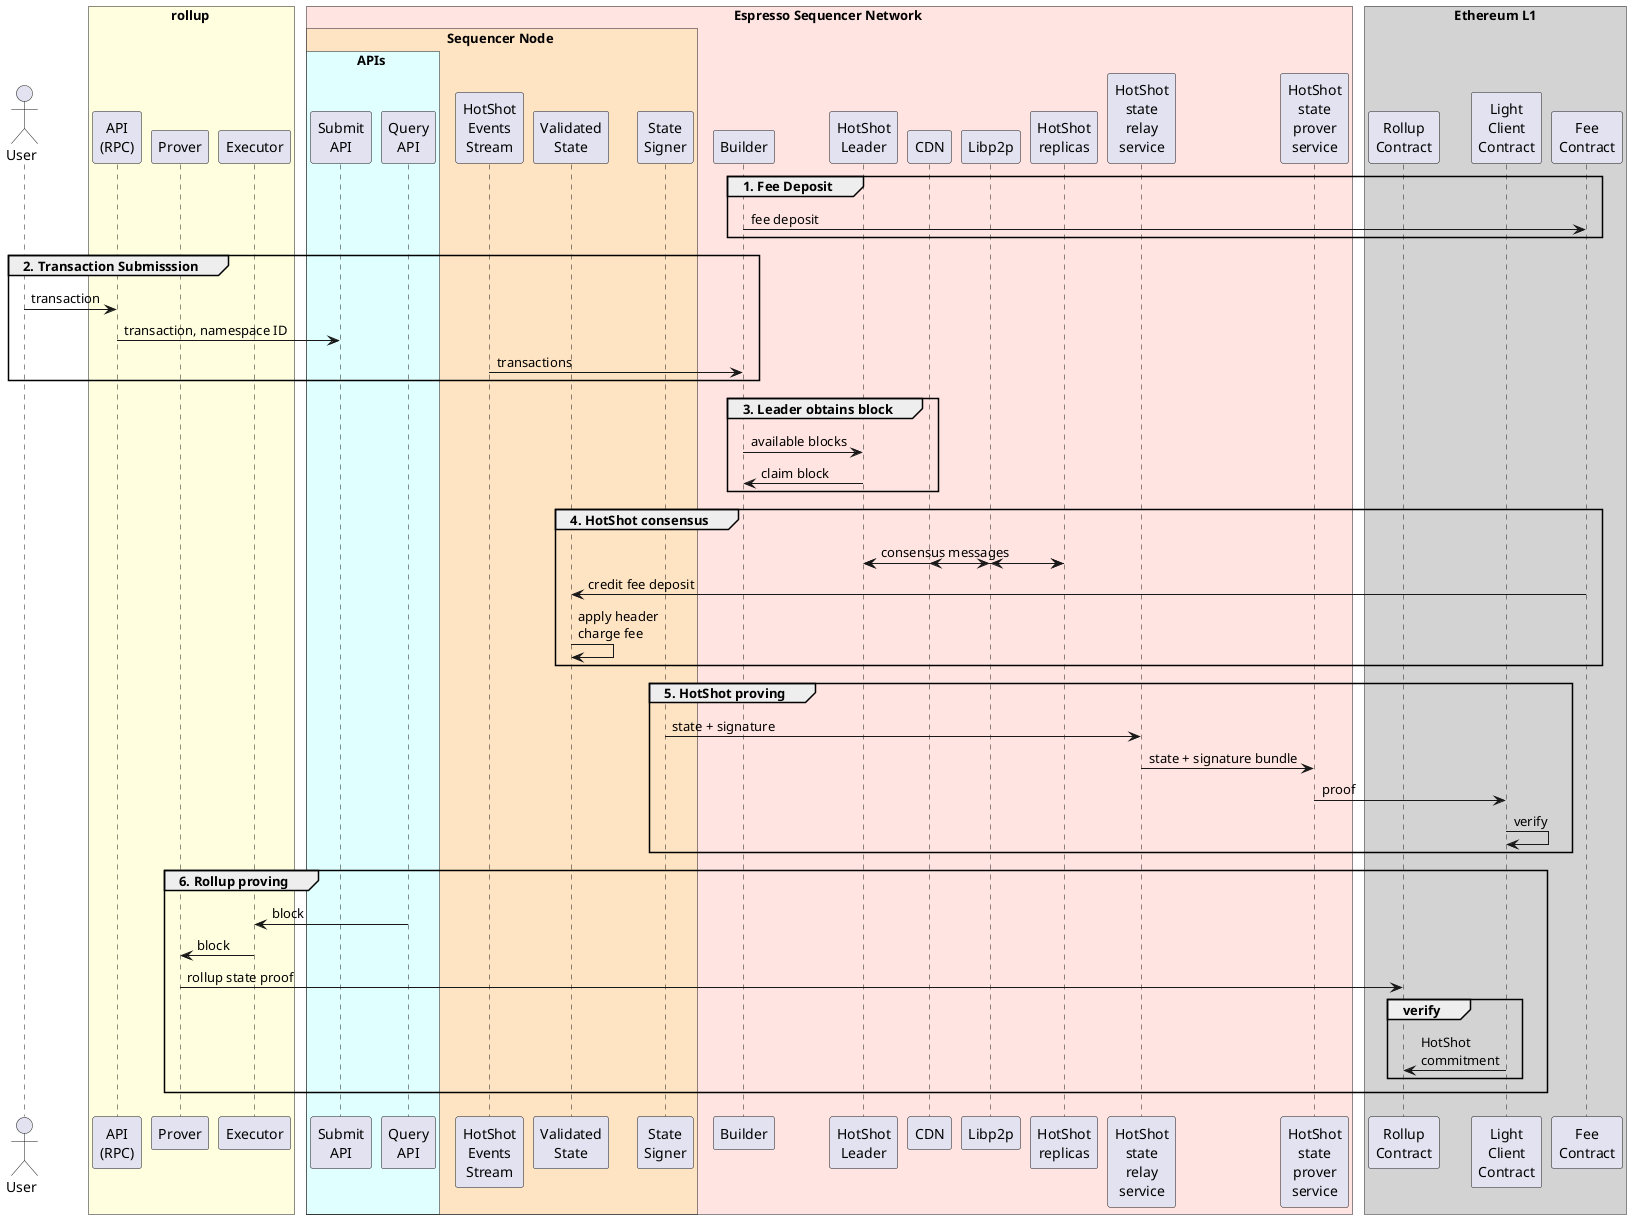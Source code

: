 @startuml
!pragma teoz true
actor User

box rollup #LightYellow
    participant "API\n(RPC)" as rpc
    participant "Prover" as rprover
    participant "Executor" as executor
end box

box Espresso Sequencer Network #MistyRose
    box Sequencer Node #Bisque
        box APIs #LightCyan
            participant "Submit\nAPI" as submit
            participant "Query\nAPI" as query
        end box
        participant "HotShot\nEvents\nStream" as events
        participant "Validated\nState" as ValidatedState
        participant "State\nSigner" as signer
    end box

    participant Builder
    participant "HotShot\nLeader" as leader
    participant CDN
    participant Libp2p
    participant "HotShot\nreplicas" as replicas
    participant "HotShot\nstate\nrelay\nservice" as relay
    participant "HotShot\nstate\nprover\nservice" as prover
end box

box "Ethereum L1" #LightGrey
    participant "Rollup\nContract" as RC
    participant "Light\nClient\nContract" as LC
    participant "Fee\nContract" as fee
end box

group 1. Fee Deposit
    Builder -> fee: fee deposit
end group

group 2. Transaction Submisssion
    User -> rpc: transaction
    rpc -> submit: transaction, namespace ID
    events -> Builder: transactions
end group

group 3. Leader obtains block
    Builder -> leader: available blocks
    leader -> Builder: claim block
end group

group 4. HotShot consensus
    leader <-> replicas: consensus messages
    & leader <-> Libp2p:
    & Libp2p <-> replicas:
    & replicas -> CDN:
    fee -> ValidatedState: credit fee deposit
    ValidatedState -> ValidatedState: apply header\ncharge fee
end group

group 5. HotShot proving
    signer -> relay: state + signature
    relay -> prover: state + signature bundle
    prover -> "Light\nClient\nContract" as LC: proof
    LC -> LC: verify
end group

group 6. Rollup proving
    query -> executor: block
    executor -> rprover: block
    rprover -> RC: rollup state proof

    group verify
        LC -> "Rollup\nContract" as RC: HotShot\ncommitment
    end group
end group
@enduml
